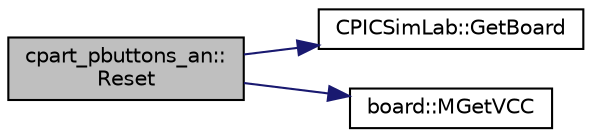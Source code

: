digraph "cpart_pbuttons_an::Reset"
{
 // LATEX_PDF_SIZE
  edge [fontname="Helvetica",fontsize="10",labelfontname="Helvetica",labelfontsize="10"];
  node [fontname="Helvetica",fontsize="10",shape=record];
  rankdir="LR";
  Node1 [label="cpart_pbuttons_an::\lReset",height=0.2,width=0.4,color="black", fillcolor="grey75", style="filled", fontcolor="black",tooltip="Reset part status."];
  Node1 -> Node2 [color="midnightblue",fontsize="10",style="solid",fontname="Helvetica"];
  Node2 [label="CPICSimLab::GetBoard",height=0.2,width=0.4,color="black", fillcolor="white", style="filled",URL="$class_c_p_i_c_sim_lab.html#aeae1956b61d48261081fc1b2bf339017",tooltip="Return a pointer to board object."];
  Node1 -> Node3 [color="midnightblue",fontsize="10",style="solid",fontname="Helvetica"];
  Node3 [label="board::MGetVCC",height=0.2,width=0.4,color="black", fillcolor="white", style="filled",URL="$classboard.html#a9ebf88699647f1db19f5d0cb2f84533a",tooltip="board microcontroller get vcc"];
}

